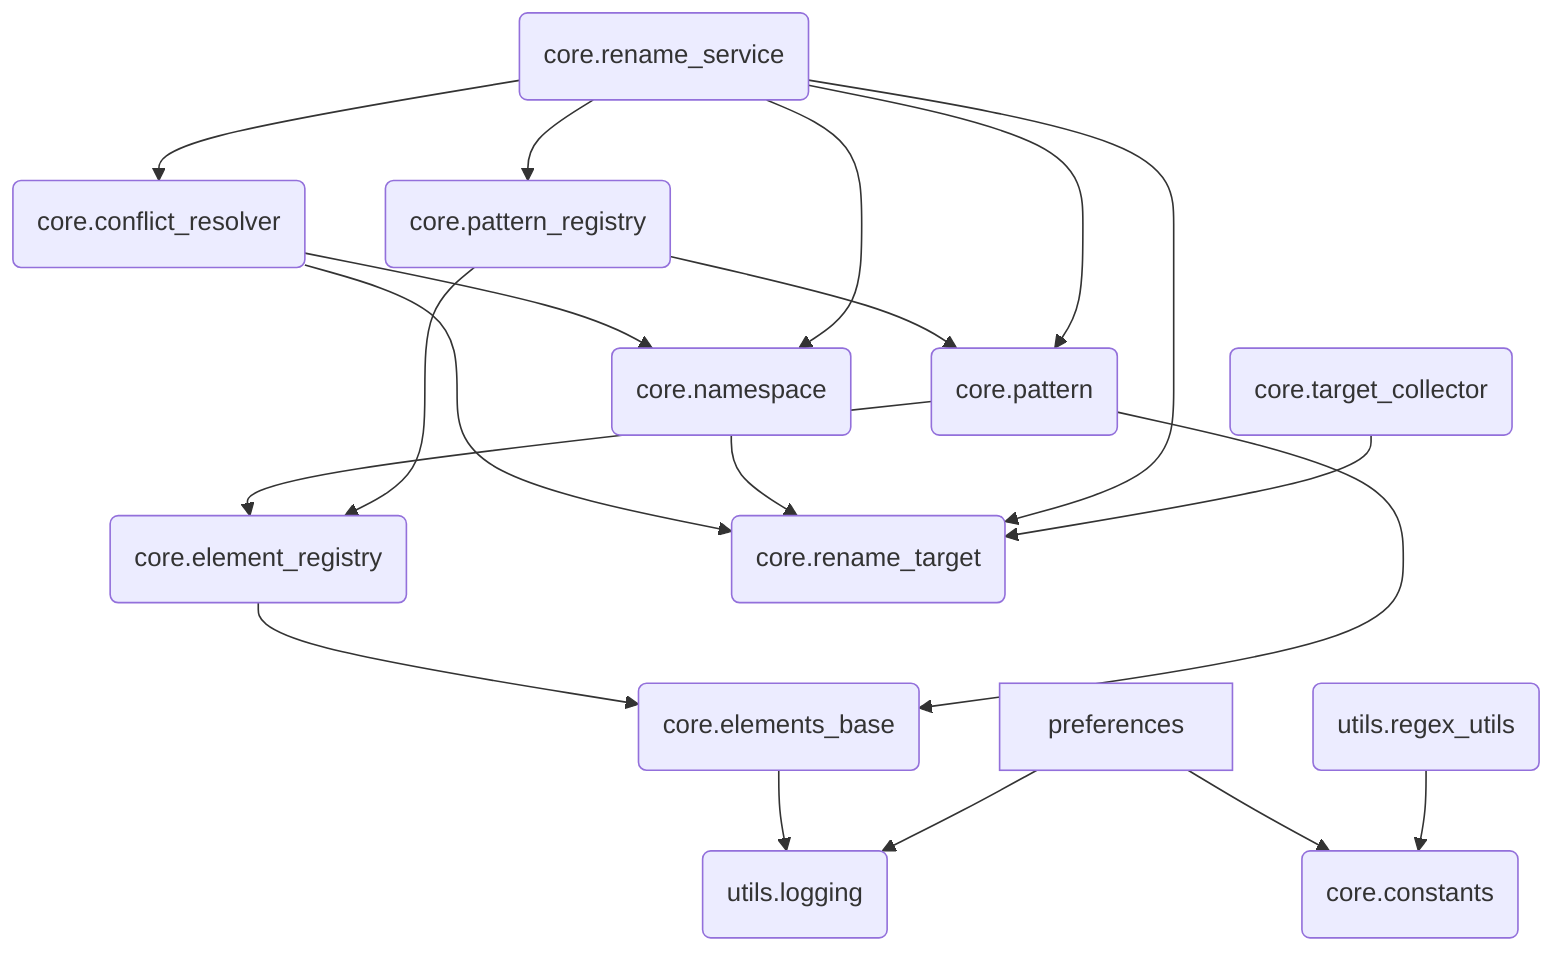 ---
config:
  theme: default
  flowchart:
    curve: basis
---
flowchart TD
    core_conflict_resolver(core.conflict_resolver)
    core_constants(core.constants)
    core_element_registry(core.element_registry)
    core_elements_base(core.elements_base)
    core_namespace(core.namespace)
    core_pattern(core.pattern)
    core_pattern_registry(core.pattern_registry)
    core_rename_service(core.rename_service)
    core_rename_target(core.rename_target)
    core_target_collector(core.target_collector)
    preferences[preferences]
    utils_logging(utils.logging)
    utils_regex_utils(utils.regex_utils)
    core_conflict_resolver --> core_rename_target
    core_conflict_resolver --> core_namespace
    core_element_registry --> core_elements_base
    core_elements_base --> utils_logging
    core_namespace --> core_rename_target
    core_pattern --> core_elements_base
    core_pattern --> core_element_registry
    core_pattern_registry --> core_element_registry
    core_pattern_registry --> core_pattern
    core_rename_service --> core_namespace
    core_rename_service --> core_pattern_registry
    core_rename_service --> core_conflict_resolver
    core_rename_service --> core_pattern
    core_rename_service --> core_rename_target
    core_target_collector --> core_rename_target
    preferences --> core_constants
    preferences --> utils_logging
    utils_regex_utils --> core_constants